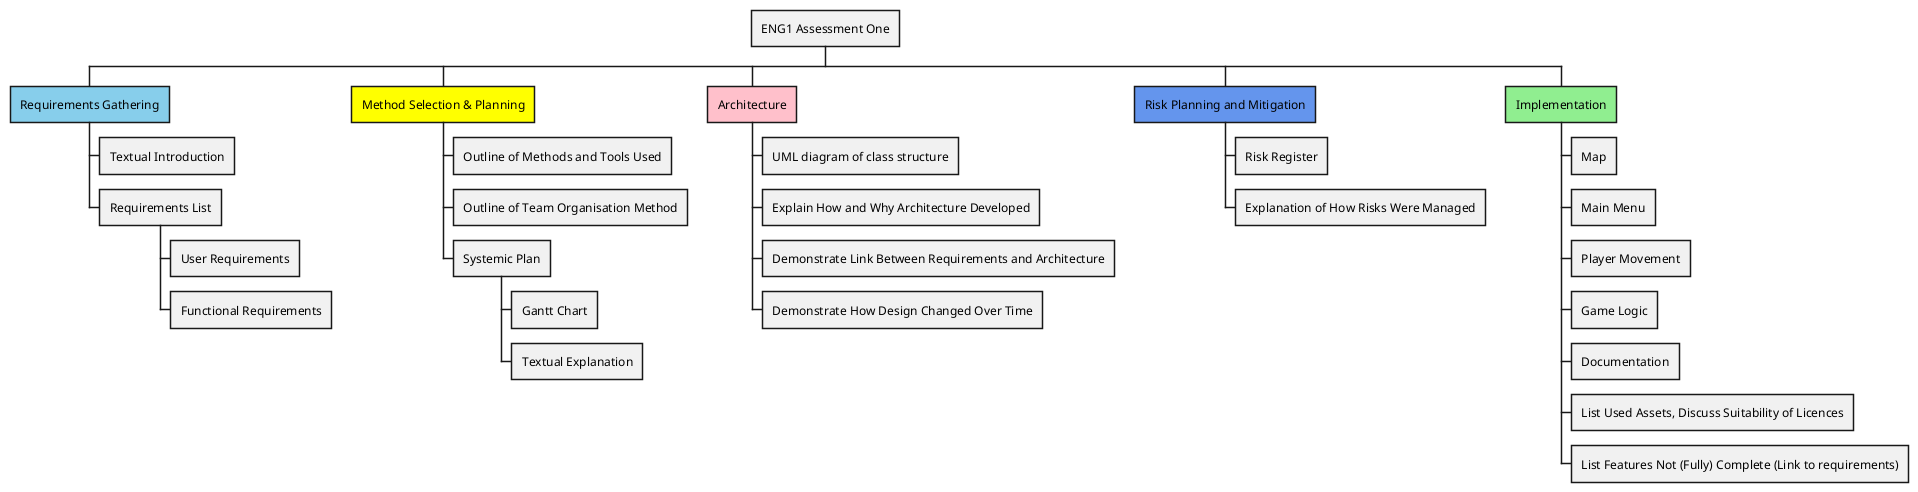 @startuml
@startwbs
* ENG1 Assessment One
**[#SkyBlue] Requirements Gathering
*** Textual Introduction
*** Requirements List
**** User Requirements
**** Functional Requirements
**[#Yellow] Method Selection & Planning
*** Outline of Methods and Tools Used
*** Outline of Team Organisation Method
*** Systemic Plan
**** Gantt Chart
**** Textual Explanation
**[#Pink] Architecture
*** UML diagram of class structure
*** Explain How and Why Architecture Developed
*** Demonstrate Link Between Requirements and Architecture
*** Demonstrate How Design Changed Over Time
**[#CornflowerBlue] Risk Planning and Mitigation
*** Risk Register
*** Explanation of How Risks Were Managed
**[#LightGreen] Implementation
*** Map
*** Main Menu
*** Player Movement
*** Game Logic
*** Documentation
*** List Used Assets, Discuss Suitability of Licences
*** List Features Not (Fully) Complete (Link to requirements)
@endwbs
@enduml